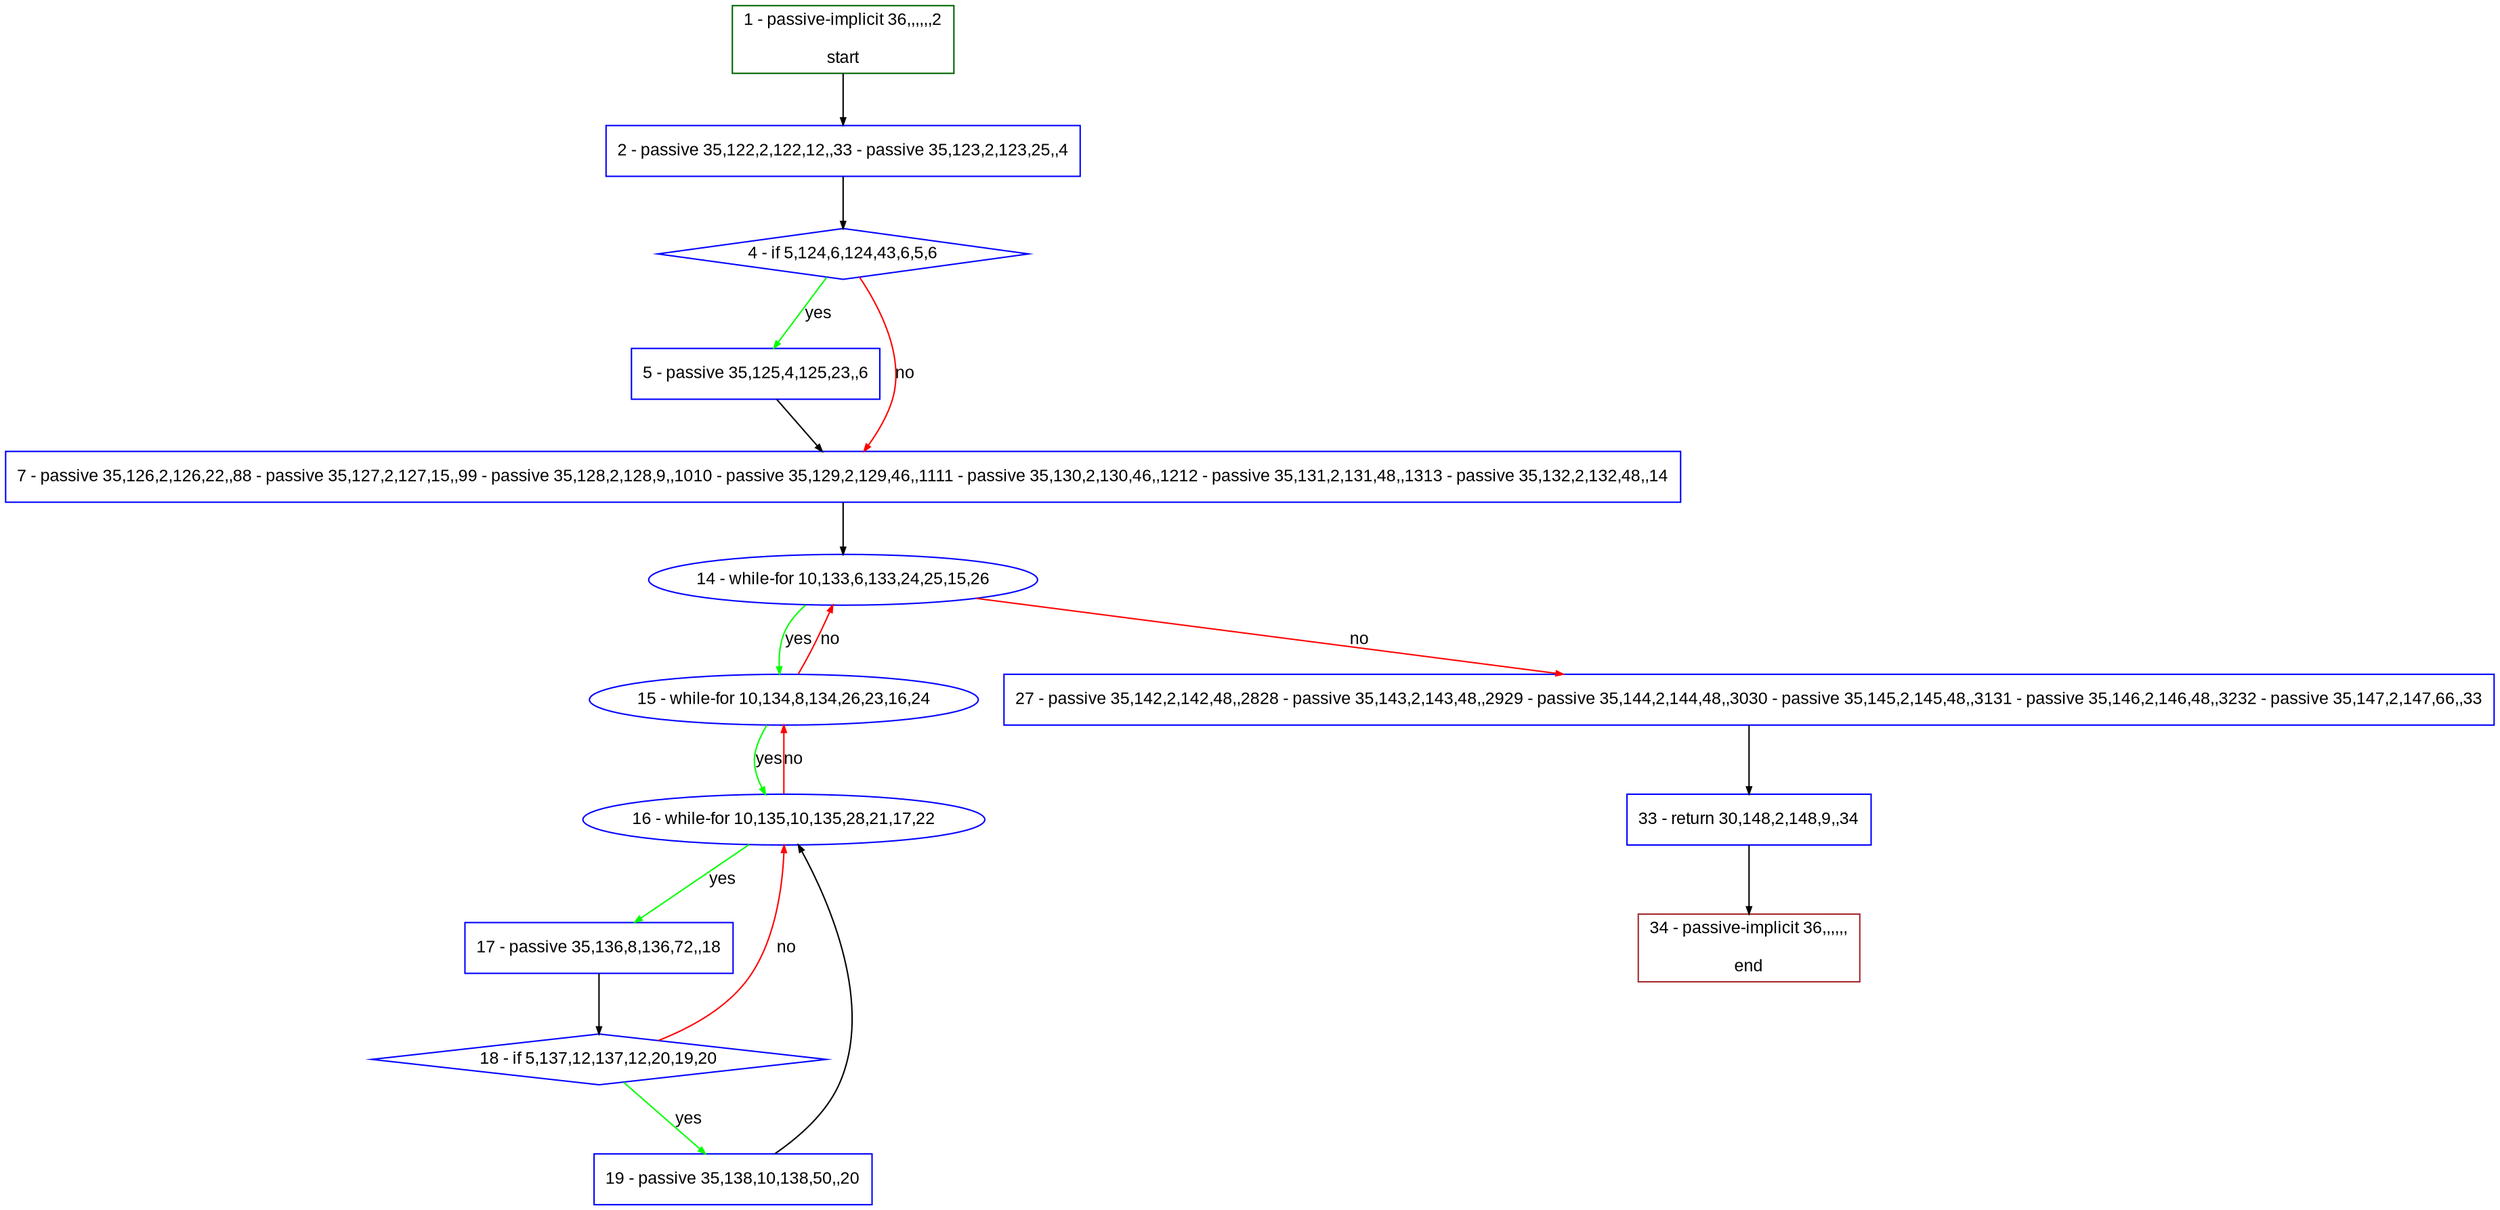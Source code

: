 digraph "" {
  graph [pack="true", label="", fontsize="12", packmode="clust", fontname="Arial", fillcolor="#FFFFCC", bgcolor="white", style="rounded,filled", compound="true"];
  node [node_initialized="no", label="", color="grey", fontsize="12", fillcolor="white", fontname="Arial", style="filled", shape="rectangle", compound="true", fixedsize="false"];
  edge [fontcolor="black", arrowhead="normal", arrowtail="none", arrowsize="0.5", ltail="", label="", color="black", fontsize="12", lhead="", fontname="Arial", dir="forward", compound="true"];
  __N1 [label="2 - passive 35,122,2,122,12,,33 - passive 35,123,2,123,25,,4", color="#0000ff", fillcolor="#ffffff", style="filled", shape="box"];
  __N2 [label="1 - passive-implicit 36,,,,,,2\n\nstart", color="#006400", fillcolor="#ffffff", style="filled", shape="box"];
  __N3 [label="4 - if 5,124,6,124,43,6,5,6", color="#0000ff", fillcolor="#ffffff", style="filled", shape="diamond"];
  __N4 [label="5 - passive 35,125,4,125,23,,6", color="#0000ff", fillcolor="#ffffff", style="filled", shape="box"];
  __N5 [label="7 - passive 35,126,2,126,22,,88 - passive 35,127,2,127,15,,99 - passive 35,128,2,128,9,,1010 - passive 35,129,2,129,46,,1111 - passive 35,130,2,130,46,,1212 - passive 35,131,2,131,48,,1313 - passive 35,132,2,132,48,,14", color="#0000ff", fillcolor="#ffffff", style="filled", shape="box"];
  __N6 [label="14 - while-for 10,133,6,133,24,25,15,26", color="#0000ff", fillcolor="#ffffff", style="filled", shape="oval"];
  __N7 [label="15 - while-for 10,134,8,134,26,23,16,24", color="#0000ff", fillcolor="#ffffff", style="filled", shape="oval"];
  __N8 [label="27 - passive 35,142,2,142,48,,2828 - passive 35,143,2,143,48,,2929 - passive 35,144,2,144,48,,3030 - passive 35,145,2,145,48,,3131 - passive 35,146,2,146,48,,3232 - passive 35,147,2,147,66,,33", color="#0000ff", fillcolor="#ffffff", style="filled", shape="box"];
  __N9 [label="16 - while-for 10,135,10,135,28,21,17,22", color="#0000ff", fillcolor="#ffffff", style="filled", shape="oval"];
  __N10 [label="17 - passive 35,136,8,136,72,,18", color="#0000ff", fillcolor="#ffffff", style="filled", shape="box"];
  __N11 [label="18 - if 5,137,12,137,12,20,19,20", color="#0000ff", fillcolor="#ffffff", style="filled", shape="diamond"];
  __N12 [label="19 - passive 35,138,10,138,50,,20", color="#0000ff", fillcolor="#ffffff", style="filled", shape="box"];
  __N13 [label="33 - return 30,148,2,148,9,,34", color="#0000ff", fillcolor="#ffffff", style="filled", shape="box"];
  __N14 [label="34 - passive-implicit 36,,,,,,\n\nend", color="#a52a2a", fillcolor="#ffffff", style="filled", shape="box"];
  __N2 -> __N1 [arrowhead="normal", arrowtail="none", color="#000000", label="", dir="forward"];
  __N1 -> __N3 [arrowhead="normal", arrowtail="none", color="#000000", label="", dir="forward"];
  __N3 -> __N4 [arrowhead="normal", arrowtail="none", color="#00ff00", label="yes", dir="forward"];
  __N3 -> __N5 [arrowhead="normal", arrowtail="none", color="#ff0000", label="no", dir="forward"];
  __N4 -> __N5 [arrowhead="normal", arrowtail="none", color="#000000", label="", dir="forward"];
  __N5 -> __N6 [arrowhead="normal", arrowtail="none", color="#000000", label="", dir="forward"];
  __N6 -> __N7 [arrowhead="normal", arrowtail="none", color="#00ff00", label="yes", dir="forward"];
  __N7 -> __N6 [arrowhead="normal", arrowtail="none", color="#ff0000", label="no", dir="forward"];
  __N6 -> __N8 [arrowhead="normal", arrowtail="none", color="#ff0000", label="no", dir="forward"];
  __N7 -> __N9 [arrowhead="normal", arrowtail="none", color="#00ff00", label="yes", dir="forward"];
  __N9 -> __N7 [arrowhead="normal", arrowtail="none", color="#ff0000", label="no", dir="forward"];
  __N9 -> __N10 [arrowhead="normal", arrowtail="none", color="#00ff00", label="yes", dir="forward"];
  __N10 -> __N11 [arrowhead="normal", arrowtail="none", color="#000000", label="", dir="forward"];
  __N11 -> __N9 [arrowhead="normal", arrowtail="none", color="#ff0000", label="no", dir="forward"];
  __N11 -> __N12 [arrowhead="normal", arrowtail="none", color="#00ff00", label="yes", dir="forward"];
  __N12 -> __N9 [arrowhead="normal", arrowtail="none", color="#000000", label="", dir="forward"];
  __N8 -> __N13 [arrowhead="normal", arrowtail="none", color="#000000", label="", dir="forward"];
  __N13 -> __N14 [arrowhead="normal", arrowtail="none", color="#000000", label="", dir="forward"];
}
